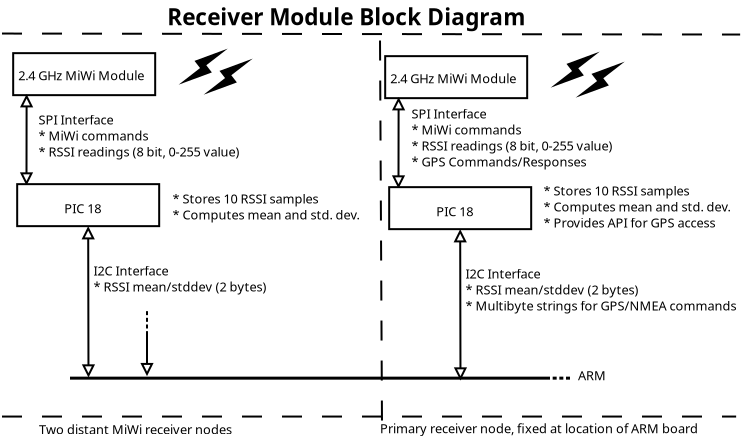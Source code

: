 <?xml version="1.0" encoding="UTF-8"?>
<dia:diagram xmlns:dia="http://www.lysator.liu.se/~alla/dia/">
  <dia:layer name="Background" visible="true" active="true">
    <dia:object type="Standard - Text" version="1" id="O0">
      <dia:attribute name="obj_pos">
        <dia:point val="17.835,7.28"/>
      </dia:attribute>
      <dia:attribute name="obj_bb">
        <dia:rectangle val="17.835,6.23;38.055,7.548"/>
      </dia:attribute>
      <dia:attribute name="text">
        <dia:composite type="text">
          <dia:attribute name="string">
            <dia:string>#Receiver Module Block Diagram#</dia:string>
          </dia:attribute>
          <dia:attribute name="font">
            <dia:font family="sans" style="80" name="Helvetica-Bold"/>
          </dia:attribute>
          <dia:attribute name="height">
            <dia:real val="1.411"/>
          </dia:attribute>
          <dia:attribute name="pos">
            <dia:point val="17.835,7.28"/>
          </dia:attribute>
          <dia:attribute name="color">
            <dia:color val="#000000"/>
          </dia:attribute>
          <dia:attribute name="alignment">
            <dia:enum val="0"/>
          </dia:attribute>
        </dia:composite>
      </dia:attribute>
      <dia:attribute name="valign">
        <dia:enum val="3"/>
      </dia:attribute>
    </dia:object>
    <dia:object type="Standard - Box" version="0" id="O1">
      <dia:attribute name="obj_pos">
        <dia:point val="10.135,8.68"/>
      </dia:attribute>
      <dia:attribute name="obj_bb">
        <dia:rectangle val="10.085,8.63;17.285,10.83"/>
      </dia:attribute>
      <dia:attribute name="elem_corner">
        <dia:point val="10.135,8.68"/>
      </dia:attribute>
      <dia:attribute name="elem_width">
        <dia:real val="7.1"/>
      </dia:attribute>
      <dia:attribute name="elem_height">
        <dia:real val="2.1"/>
      </dia:attribute>
      <dia:attribute name="show_background">
        <dia:boolean val="true"/>
      </dia:attribute>
    </dia:object>
    <dia:object type="Network - WAN Link" version="1" id="O2">
      <dia:attribute name="obj_pos">
        <dia:point val="19.885,10.63"/>
      </dia:attribute>
      <dia:attribute name="obj_bb">
        <dia:rectangle val="19.885,9.08;21.885,10.63"/>
      </dia:attribute>
      <dia:attribute name="conn_endpoints">
        <dia:point val="19.885,10.63"/>
        <dia:point val="21.885,9.08"/>
      </dia:attribute>
      <dia:attribute name="width">
        <dia:real val="1"/>
      </dia:attribute>
      <dia:attribute name="line_color">
        <dia:color val="#000000"/>
      </dia:attribute>
      <dia:attribute name="fill_color">
        <dia:color val="#000000"/>
      </dia:attribute>
    </dia:object>
    <dia:object type="Network - WAN Link" version="1" id="O3">
      <dia:attribute name="obj_pos">
        <dia:point val="18.635,10.13"/>
      </dia:attribute>
      <dia:attribute name="obj_bb">
        <dia:rectangle val="18.635,8.58;20.635,10.13"/>
      </dia:attribute>
      <dia:attribute name="conn_endpoints">
        <dia:point val="18.635,10.13"/>
        <dia:point val="20.635,8.58"/>
      </dia:attribute>
      <dia:attribute name="width">
        <dia:real val="1"/>
      </dia:attribute>
      <dia:attribute name="line_color">
        <dia:color val="#000000"/>
      </dia:attribute>
      <dia:attribute name="fill_color">
        <dia:color val="#000000"/>
      </dia:attribute>
    </dia:object>
    <dia:object type="Standard - Text" version="1" id="O4">
      <dia:attribute name="obj_pos">
        <dia:point val="10.385,10.03"/>
      </dia:attribute>
      <dia:attribute name="obj_bb">
        <dia:rectangle val="10.385,9.435;17.177,10.18"/>
      </dia:attribute>
      <dia:attribute name="text">
        <dia:composite type="text">
          <dia:attribute name="string">
            <dia:string>#2.4 GHz MiWi Module#</dia:string>
          </dia:attribute>
          <dia:attribute name="font">
            <dia:font family="sans" style="0" name="Helvetica"/>
          </dia:attribute>
          <dia:attribute name="height">
            <dia:real val="0.8"/>
          </dia:attribute>
          <dia:attribute name="pos">
            <dia:point val="10.385,10.03"/>
          </dia:attribute>
          <dia:attribute name="color">
            <dia:color val="#000000"/>
          </dia:attribute>
          <dia:attribute name="alignment">
            <dia:enum val="0"/>
          </dia:attribute>
        </dia:composite>
      </dia:attribute>
      <dia:attribute name="valign">
        <dia:enum val="3"/>
      </dia:attribute>
    </dia:object>
    <dia:object type="Standard - Line" version="0" id="O5">
      <dia:attribute name="obj_pos">
        <dia:point val="10.807,10.731"/>
      </dia:attribute>
      <dia:attribute name="obj_bb">
        <dia:rectangle val="10.47,10.681;11.137,15.35"/>
      </dia:attribute>
      <dia:attribute name="conn_endpoints">
        <dia:point val="10.807,10.731"/>
        <dia:point val="10.8,15.3"/>
      </dia:attribute>
      <dia:attribute name="numcp">
        <dia:int val="1"/>
      </dia:attribute>
      <dia:attribute name="start_arrow">
        <dia:enum val="2"/>
      </dia:attribute>
      <dia:attribute name="start_arrow_length">
        <dia:real val="0.5"/>
      </dia:attribute>
      <dia:attribute name="start_arrow_width">
        <dia:real val="0.5"/>
      </dia:attribute>
      <dia:attribute name="end_arrow">
        <dia:enum val="2"/>
      </dia:attribute>
      <dia:attribute name="end_arrow_length">
        <dia:real val="0.5"/>
      </dia:attribute>
      <dia:attribute name="end_arrow_width">
        <dia:real val="0.5"/>
      </dia:attribute>
    </dia:object>
    <dia:object type="Standard - Box" version="0" id="O6">
      <dia:attribute name="obj_pos">
        <dia:point val="10.335,15.23"/>
      </dia:attribute>
      <dia:attribute name="obj_bb">
        <dia:rectangle val="10.285,15.18;17.485,17.38"/>
      </dia:attribute>
      <dia:attribute name="elem_corner">
        <dia:point val="10.335,15.23"/>
      </dia:attribute>
      <dia:attribute name="elem_width">
        <dia:real val="7.1"/>
      </dia:attribute>
      <dia:attribute name="elem_height">
        <dia:real val="2.1"/>
      </dia:attribute>
      <dia:attribute name="show_background">
        <dia:boolean val="true"/>
      </dia:attribute>
    </dia:object>
    <dia:object type="Standard - Text" version="1" id="O7">
      <dia:attribute name="obj_pos">
        <dia:point val="12.685,16.68"/>
      </dia:attribute>
      <dia:attribute name="obj_bb">
        <dia:rectangle val="12.685,16.085;14.725,16.83"/>
      </dia:attribute>
      <dia:attribute name="text">
        <dia:composite type="text">
          <dia:attribute name="string">
            <dia:string>#PIC 18#</dia:string>
          </dia:attribute>
          <dia:attribute name="font">
            <dia:font family="sans" style="0" name="Helvetica"/>
          </dia:attribute>
          <dia:attribute name="height">
            <dia:real val="0.8"/>
          </dia:attribute>
          <dia:attribute name="pos">
            <dia:point val="12.685,16.68"/>
          </dia:attribute>
          <dia:attribute name="color">
            <dia:color val="#000000"/>
          </dia:attribute>
          <dia:attribute name="alignment">
            <dia:enum val="0"/>
          </dia:attribute>
        </dia:composite>
      </dia:attribute>
      <dia:attribute name="valign">
        <dia:enum val="3"/>
      </dia:attribute>
    </dia:object>
    <dia:object type="Standard - Text" version="1" id="O8">
      <dia:attribute name="obj_pos">
        <dia:point val="11.4,12.25"/>
      </dia:attribute>
      <dia:attribute name="obj_bb">
        <dia:rectangle val="11.4,11.655;22.705,14"/>
      </dia:attribute>
      <dia:attribute name="text">
        <dia:composite type="text">
          <dia:attribute name="string">
            <dia:string>#SPI Interface
* MiWi commands
* RSSI readings (8 bit, 0-255 value)#</dia:string>
          </dia:attribute>
          <dia:attribute name="font">
            <dia:font family="sans" style="0" name="Helvetica"/>
          </dia:attribute>
          <dia:attribute name="height">
            <dia:real val="0.8"/>
          </dia:attribute>
          <dia:attribute name="pos">
            <dia:point val="11.4,12.25"/>
          </dia:attribute>
          <dia:attribute name="color">
            <dia:color val="#000000"/>
          </dia:attribute>
          <dia:attribute name="alignment">
            <dia:enum val="0"/>
          </dia:attribute>
        </dia:composite>
      </dia:attribute>
      <dia:attribute name="valign">
        <dia:enum val="3"/>
      </dia:attribute>
    </dia:object>
    <dia:object type="Standard - Text" version="1" id="O9">
      <dia:attribute name="obj_pos">
        <dia:point val="18.1,16.2"/>
      </dia:attribute>
      <dia:attribute name="obj_bb">
        <dia:rectangle val="18.1,15.605;28.233,17.95"/>
      </dia:attribute>
      <dia:attribute name="text">
        <dia:composite type="text">
          <dia:attribute name="string">
            <dia:string>#* Stores 10 RSSI samples
* Computes mean and std. dev.
#</dia:string>
          </dia:attribute>
          <dia:attribute name="font">
            <dia:font family="sans" style="0" name="Helvetica"/>
          </dia:attribute>
          <dia:attribute name="height">
            <dia:real val="0.8"/>
          </dia:attribute>
          <dia:attribute name="pos">
            <dia:point val="18.1,16.2"/>
          </dia:attribute>
          <dia:attribute name="color">
            <dia:color val="#000000"/>
          </dia:attribute>
          <dia:attribute name="alignment">
            <dia:enum val="0"/>
          </dia:attribute>
        </dia:composite>
      </dia:attribute>
      <dia:attribute name="valign">
        <dia:enum val="3"/>
      </dia:attribute>
    </dia:object>
    <dia:object type="Standard - Text" version="1" id="O10">
      <dia:attribute name="obj_pos">
        <dia:point val="14.15,19.8"/>
      </dia:attribute>
      <dia:attribute name="obj_bb">
        <dia:rectangle val="14.15,19.205;23.605,20.75"/>
      </dia:attribute>
      <dia:attribute name="text">
        <dia:composite type="text">
          <dia:attribute name="string">
            <dia:string>#I2C Interface
* RSSI mean/stddev (2 bytes)#</dia:string>
          </dia:attribute>
          <dia:attribute name="font">
            <dia:font family="sans" style="0" name="Helvetica"/>
          </dia:attribute>
          <dia:attribute name="height">
            <dia:real val="0.8"/>
          </dia:attribute>
          <dia:attribute name="pos">
            <dia:point val="14.15,19.8"/>
          </dia:attribute>
          <dia:attribute name="color">
            <dia:color val="#000000"/>
          </dia:attribute>
          <dia:attribute name="alignment">
            <dia:enum val="0"/>
          </dia:attribute>
        </dia:composite>
      </dia:attribute>
      <dia:attribute name="valign">
        <dia:enum val="3"/>
      </dia:attribute>
    </dia:object>
    <dia:object type="Standard - Line" version="0" id="O11">
      <dia:attribute name="obj_pos">
        <dia:point val="13.9,24.9"/>
      </dia:attribute>
      <dia:attribute name="obj_bb">
        <dia:rectangle val="13.555,17.28;14.23,24.95"/>
      </dia:attribute>
      <dia:attribute name="conn_endpoints">
        <dia:point val="13.9,24.9"/>
        <dia:point val="13.885,17.33"/>
      </dia:attribute>
      <dia:attribute name="numcp">
        <dia:int val="1"/>
      </dia:attribute>
      <dia:attribute name="start_arrow">
        <dia:enum val="2"/>
      </dia:attribute>
      <dia:attribute name="start_arrow_length">
        <dia:real val="0.5"/>
      </dia:attribute>
      <dia:attribute name="start_arrow_width">
        <dia:real val="0.5"/>
      </dia:attribute>
      <dia:attribute name="end_arrow">
        <dia:enum val="2"/>
      </dia:attribute>
      <dia:attribute name="end_arrow_length">
        <dia:real val="0.5"/>
      </dia:attribute>
      <dia:attribute name="end_arrow_width">
        <dia:real val="0.5"/>
      </dia:attribute>
      <dia:connections>
        <dia:connection handle="1" to="O6" connection="6"/>
      </dia:connections>
    </dia:object>
    <dia:object type="Standard - Box" version="0" id="O12">
      <dia:attribute name="obj_pos">
        <dia:point val="28.735,8.83"/>
      </dia:attribute>
      <dia:attribute name="obj_bb">
        <dia:rectangle val="28.685,8.78;35.885,10.98"/>
      </dia:attribute>
      <dia:attribute name="elem_corner">
        <dia:point val="28.735,8.83"/>
      </dia:attribute>
      <dia:attribute name="elem_width">
        <dia:real val="7.1"/>
      </dia:attribute>
      <dia:attribute name="elem_height">
        <dia:real val="2.1"/>
      </dia:attribute>
      <dia:attribute name="show_background">
        <dia:boolean val="true"/>
      </dia:attribute>
    </dia:object>
    <dia:object type="Network - WAN Link" version="1" id="O13">
      <dia:attribute name="obj_pos">
        <dia:point val="38.485,10.78"/>
      </dia:attribute>
      <dia:attribute name="obj_bb">
        <dia:rectangle val="38.485,9.23;40.485,10.78"/>
      </dia:attribute>
      <dia:attribute name="conn_endpoints">
        <dia:point val="38.485,10.78"/>
        <dia:point val="40.485,9.23"/>
      </dia:attribute>
      <dia:attribute name="width">
        <dia:real val="1"/>
      </dia:attribute>
      <dia:attribute name="line_color">
        <dia:color val="#000000"/>
      </dia:attribute>
      <dia:attribute name="fill_color">
        <dia:color val="#000000"/>
      </dia:attribute>
    </dia:object>
    <dia:object type="Network - WAN Link" version="1" id="O14">
      <dia:attribute name="obj_pos">
        <dia:point val="37.235,10.28"/>
      </dia:attribute>
      <dia:attribute name="obj_bb">
        <dia:rectangle val="37.235,8.73;39.235,10.28"/>
      </dia:attribute>
      <dia:attribute name="conn_endpoints">
        <dia:point val="37.235,10.28"/>
        <dia:point val="39.235,8.73"/>
      </dia:attribute>
      <dia:attribute name="width">
        <dia:real val="1"/>
      </dia:attribute>
      <dia:attribute name="line_color">
        <dia:color val="#000000"/>
      </dia:attribute>
      <dia:attribute name="fill_color">
        <dia:color val="#000000"/>
      </dia:attribute>
    </dia:object>
    <dia:object type="Standard - Text" version="1" id="O15">
      <dia:attribute name="obj_pos">
        <dia:point val="28.985,10.18"/>
      </dia:attribute>
      <dia:attribute name="obj_bb">
        <dia:rectangle val="28.985,9.585;35.778,10.33"/>
      </dia:attribute>
      <dia:attribute name="text">
        <dia:composite type="text">
          <dia:attribute name="string">
            <dia:string>#2.4 GHz MiWi Module#</dia:string>
          </dia:attribute>
          <dia:attribute name="font">
            <dia:font family="sans" style="0" name="Helvetica"/>
          </dia:attribute>
          <dia:attribute name="height">
            <dia:real val="0.8"/>
          </dia:attribute>
          <dia:attribute name="pos">
            <dia:point val="28.985,10.18"/>
          </dia:attribute>
          <dia:attribute name="color">
            <dia:color val="#000000"/>
          </dia:attribute>
          <dia:attribute name="alignment">
            <dia:enum val="0"/>
          </dia:attribute>
        </dia:composite>
      </dia:attribute>
      <dia:attribute name="valign">
        <dia:enum val="3"/>
      </dia:attribute>
    </dia:object>
    <dia:object type="Standard - Line" version="0" id="O16">
      <dia:attribute name="obj_pos">
        <dia:point val="29.407,10.881"/>
      </dia:attribute>
      <dia:attribute name="obj_bb">
        <dia:rectangle val="29.07,10.831;29.737,15.5"/>
      </dia:attribute>
      <dia:attribute name="conn_endpoints">
        <dia:point val="29.407,10.881"/>
        <dia:point val="29.4,15.45"/>
      </dia:attribute>
      <dia:attribute name="numcp">
        <dia:int val="1"/>
      </dia:attribute>
      <dia:attribute name="start_arrow">
        <dia:enum val="2"/>
      </dia:attribute>
      <dia:attribute name="start_arrow_length">
        <dia:real val="0.5"/>
      </dia:attribute>
      <dia:attribute name="start_arrow_width">
        <dia:real val="0.5"/>
      </dia:attribute>
      <dia:attribute name="end_arrow">
        <dia:enum val="2"/>
      </dia:attribute>
      <dia:attribute name="end_arrow_length">
        <dia:real val="0.5"/>
      </dia:attribute>
      <dia:attribute name="end_arrow_width">
        <dia:real val="0.5"/>
      </dia:attribute>
    </dia:object>
    <dia:object type="Standard - Box" version="0" id="O17">
      <dia:attribute name="obj_pos">
        <dia:point val="28.935,15.38"/>
      </dia:attribute>
      <dia:attribute name="obj_bb">
        <dia:rectangle val="28.885,15.33;36.085,17.53"/>
      </dia:attribute>
      <dia:attribute name="elem_corner">
        <dia:point val="28.935,15.38"/>
      </dia:attribute>
      <dia:attribute name="elem_width">
        <dia:real val="7.1"/>
      </dia:attribute>
      <dia:attribute name="elem_height">
        <dia:real val="2.1"/>
      </dia:attribute>
      <dia:attribute name="show_background">
        <dia:boolean val="true"/>
      </dia:attribute>
    </dia:object>
    <dia:object type="Standard - Text" version="1" id="O18">
      <dia:attribute name="obj_pos">
        <dia:point val="31.285,16.83"/>
      </dia:attribute>
      <dia:attribute name="obj_bb">
        <dia:rectangle val="31.285,16.235;33.325,16.98"/>
      </dia:attribute>
      <dia:attribute name="text">
        <dia:composite type="text">
          <dia:attribute name="string">
            <dia:string>#PIC 18#</dia:string>
          </dia:attribute>
          <dia:attribute name="font">
            <dia:font family="sans" style="0" name="Helvetica"/>
          </dia:attribute>
          <dia:attribute name="height">
            <dia:real val="0.8"/>
          </dia:attribute>
          <dia:attribute name="pos">
            <dia:point val="31.285,16.83"/>
          </dia:attribute>
          <dia:attribute name="color">
            <dia:color val="#000000"/>
          </dia:attribute>
          <dia:attribute name="alignment">
            <dia:enum val="0"/>
          </dia:attribute>
        </dia:composite>
      </dia:attribute>
      <dia:attribute name="valign">
        <dia:enum val="3"/>
      </dia:attribute>
    </dia:object>
    <dia:object type="Standard - Text" version="1" id="O19">
      <dia:attribute name="obj_pos">
        <dia:point val="30.05,11.95"/>
      </dia:attribute>
      <dia:attribute name="obj_bb">
        <dia:rectangle val="30.05,11.336;41.374,14.537"/>
      </dia:attribute>
      <dia:attribute name="text">
        <dia:composite type="text">
          <dia:attribute name="string">
            <dia:string>#SPI Interface
* MiWi commands
* RSSI readings (8 bit, 0-255 value)
* GPS Commands/Responses#</dia:string>
          </dia:attribute>
          <dia:attribute name="font">
            <dia:font family="sans" style="0" name="Helvetica"/>
          </dia:attribute>
          <dia:attribute name="height">
            <dia:real val="0.8"/>
          </dia:attribute>
          <dia:attribute name="pos">
            <dia:point val="30.05,11.95"/>
          </dia:attribute>
          <dia:attribute name="color">
            <dia:color val="#000000"/>
          </dia:attribute>
          <dia:attribute name="alignment">
            <dia:enum val="0"/>
          </dia:attribute>
        </dia:composite>
      </dia:attribute>
      <dia:attribute name="valign">
        <dia:enum val="3"/>
      </dia:attribute>
    </dia:object>
    <dia:object type="Standard - Text" version="1" id="O20">
      <dia:attribute name="obj_pos">
        <dia:point val="36.65,15.8"/>
      </dia:attribute>
      <dia:attribute name="obj_bb">
        <dia:rectangle val="36.65,15.205;46.783,18.35"/>
      </dia:attribute>
      <dia:attribute name="text">
        <dia:composite type="text">
          <dia:attribute name="string">
            <dia:string>#* Stores 10 RSSI samples
* Computes mean and std. dev.
* Provides API for GPS access
#</dia:string>
          </dia:attribute>
          <dia:attribute name="font">
            <dia:font family="sans" style="0" name="Helvetica"/>
          </dia:attribute>
          <dia:attribute name="height">
            <dia:real val="0.8"/>
          </dia:attribute>
          <dia:attribute name="pos">
            <dia:point val="36.65,15.8"/>
          </dia:attribute>
          <dia:attribute name="color">
            <dia:color val="#000000"/>
          </dia:attribute>
          <dia:attribute name="alignment">
            <dia:enum val="0"/>
          </dia:attribute>
        </dia:composite>
      </dia:attribute>
      <dia:attribute name="valign">
        <dia:enum val="3"/>
      </dia:attribute>
    </dia:object>
    <dia:object type="Standard - Text" version="1" id="O21">
      <dia:attribute name="obj_pos">
        <dia:point val="32.75,19.95"/>
      </dia:attribute>
      <dia:attribute name="obj_bb">
        <dia:rectangle val="32.75,19.336;47.049,21.737"/>
      </dia:attribute>
      <dia:attribute name="text">
        <dia:composite type="text">
          <dia:attribute name="string">
            <dia:string>#I2C Interface
* RSSI mean/stddev (2 bytes)
* Multibyte strings for GPS/NMEA commands#</dia:string>
          </dia:attribute>
          <dia:attribute name="font">
            <dia:font family="sans" style="0" name="Helvetica"/>
          </dia:attribute>
          <dia:attribute name="height">
            <dia:real val="0.8"/>
          </dia:attribute>
          <dia:attribute name="pos">
            <dia:point val="32.75,19.95"/>
          </dia:attribute>
          <dia:attribute name="color">
            <dia:color val="#000000"/>
          </dia:attribute>
          <dia:attribute name="alignment">
            <dia:enum val="0"/>
          </dia:attribute>
        </dia:composite>
      </dia:attribute>
      <dia:attribute name="valign">
        <dia:enum val="3"/>
      </dia:attribute>
    </dia:object>
    <dia:object type="Standard - Line" version="0" id="O22">
      <dia:attribute name="obj_pos">
        <dia:point val="32.5,25.05"/>
      </dia:attribute>
      <dia:attribute name="obj_bb">
        <dia:rectangle val="32.156,17.43;32.83,25.1"/>
      </dia:attribute>
      <dia:attribute name="conn_endpoints">
        <dia:point val="32.5,25.05"/>
        <dia:point val="32.485,17.48"/>
      </dia:attribute>
      <dia:attribute name="numcp">
        <dia:int val="1"/>
      </dia:attribute>
      <dia:attribute name="start_arrow">
        <dia:enum val="2"/>
      </dia:attribute>
      <dia:attribute name="start_arrow_length">
        <dia:real val="0.5"/>
      </dia:attribute>
      <dia:attribute name="start_arrow_width">
        <dia:real val="0.5"/>
      </dia:attribute>
      <dia:attribute name="end_arrow">
        <dia:enum val="2"/>
      </dia:attribute>
      <dia:attribute name="end_arrow_length">
        <dia:real val="0.5"/>
      </dia:attribute>
      <dia:attribute name="end_arrow_width">
        <dia:real val="0.5"/>
      </dia:attribute>
      <dia:connections>
        <dia:connection handle="1" to="O17" connection="6"/>
      </dia:connections>
    </dia:object>
    <dia:object type="Standard - Line" version="0" id="O23">
      <dia:attribute name="obj_pos">
        <dia:point val="9.576,7.7"/>
      </dia:attribute>
      <dia:attribute name="obj_bb">
        <dia:rectangle val="9.526,7.65;46.533,7.8"/>
      </dia:attribute>
      <dia:attribute name="conn_endpoints">
        <dia:point val="9.576,7.7"/>
        <dia:point val="46.483,7.75"/>
      </dia:attribute>
      <dia:attribute name="numcp">
        <dia:int val="1"/>
      </dia:attribute>
      <dia:attribute name="line_style">
        <dia:enum val="1"/>
      </dia:attribute>
    </dia:object>
    <dia:object type="Standard - Line" version="0" id="O24">
      <dia:attribute name="obj_pos">
        <dia:point val="28.477,8.05"/>
      </dia:attribute>
      <dia:attribute name="obj_bb">
        <dia:rectangle val="28.426,8.0;28.627,27.3"/>
      </dia:attribute>
      <dia:attribute name="conn_endpoints">
        <dia:point val="28.477,8.05"/>
        <dia:point val="28.576,27.25"/>
      </dia:attribute>
      <dia:attribute name="numcp">
        <dia:int val="1"/>
      </dia:attribute>
      <dia:attribute name="line_style">
        <dia:enum val="1"/>
      </dia:attribute>
    </dia:object>
    <dia:object type="Standard - Line" version="0" id="O25">
      <dia:attribute name="obj_pos">
        <dia:point val="9.576,26.85"/>
      </dia:attribute>
      <dia:attribute name="obj_bb">
        <dia:rectangle val="9.527,26.8;46.333,26.9"/>
      </dia:attribute>
      <dia:attribute name="conn_endpoints">
        <dia:point val="9.576,26.85"/>
        <dia:point val="46.283,26.85"/>
      </dia:attribute>
      <dia:attribute name="numcp">
        <dia:int val="1"/>
      </dia:attribute>
      <dia:attribute name="line_style">
        <dia:enum val="1"/>
      </dia:attribute>
    </dia:object>
    <dia:object type="Standard - Text" version="1" id="O26">
      <dia:attribute name="obj_pos">
        <dia:point val="11.426,27.73"/>
      </dia:attribute>
      <dia:attribute name="obj_bb">
        <dia:rectangle val="11.426,27.135;21.916,27.88"/>
      </dia:attribute>
      <dia:attribute name="text">
        <dia:composite type="text">
          <dia:attribute name="string">
            <dia:string>#Two distant MiWi receiver nodes #</dia:string>
          </dia:attribute>
          <dia:attribute name="font">
            <dia:font family="sans" style="0" name="Helvetica"/>
          </dia:attribute>
          <dia:attribute name="height">
            <dia:real val="0.8"/>
          </dia:attribute>
          <dia:attribute name="pos">
            <dia:point val="11.426,27.73"/>
          </dia:attribute>
          <dia:attribute name="color">
            <dia:color val="#000000"/>
          </dia:attribute>
          <dia:attribute name="alignment">
            <dia:enum val="0"/>
          </dia:attribute>
        </dia:composite>
      </dia:attribute>
      <dia:attribute name="valign">
        <dia:enum val="3"/>
      </dia:attribute>
    </dia:object>
    <dia:object type="Standard - Text" version="1" id="O27">
      <dia:attribute name="obj_pos">
        <dia:point val="28.476,27.68"/>
      </dia:attribute>
      <dia:attribute name="obj_bb">
        <dia:rectangle val="28.476,27.085;45.629,27.83"/>
      </dia:attribute>
      <dia:attribute name="text">
        <dia:composite type="text">
          <dia:attribute name="string">
            <dia:string>#Primary receiver node, fixed at location of ARM board#</dia:string>
          </dia:attribute>
          <dia:attribute name="font">
            <dia:font family="sans" style="0" name="Helvetica"/>
          </dia:attribute>
          <dia:attribute name="height">
            <dia:real val="0.8"/>
          </dia:attribute>
          <dia:attribute name="pos">
            <dia:point val="28.476,27.68"/>
          </dia:attribute>
          <dia:attribute name="color">
            <dia:color val="#000000"/>
          </dia:attribute>
          <dia:attribute name="alignment">
            <dia:enum val="0"/>
          </dia:attribute>
        </dia:composite>
      </dia:attribute>
      <dia:attribute name="valign">
        <dia:enum val="3"/>
      </dia:attribute>
    </dia:object>
    <dia:object type="Standard - Line" version="0" id="O28">
      <dia:attribute name="obj_pos">
        <dia:point val="16.826,24.83"/>
      </dia:attribute>
      <dia:attribute name="obj_bb">
        <dia:rectangle val="16.495,21.53;17.157,24.88"/>
      </dia:attribute>
      <dia:attribute name="conn_endpoints">
        <dia:point val="16.826,24.83"/>
        <dia:point val="16.826,21.58"/>
      </dia:attribute>
      <dia:attribute name="numcp">
        <dia:int val="1"/>
      </dia:attribute>
      <dia:attribute name="start_arrow">
        <dia:enum val="2"/>
      </dia:attribute>
      <dia:attribute name="start_arrow_length">
        <dia:real val="0.5"/>
      </dia:attribute>
      <dia:attribute name="start_arrow_width">
        <dia:real val="0.5"/>
      </dia:attribute>
      <dia:attribute name="end_arrow">
        <dia:enum val="33"/>
      </dia:attribute>
      <dia:attribute name="end_arrow_length">
        <dia:real val="0.5"/>
      </dia:attribute>
      <dia:attribute name="end_arrow_width">
        <dia:real val="0.5"/>
      </dia:attribute>
    </dia:object>
    <dia:object type="Standard - Line" version="0" id="O29">
      <dia:attribute name="obj_pos">
        <dia:point val="12.976,24.93"/>
      </dia:attribute>
      <dia:attribute name="obj_bb">
        <dia:rectangle val="12.901,24.559;38.144,25.301"/>
      </dia:attribute>
      <dia:attribute name="conn_endpoints">
        <dia:point val="12.976,24.93"/>
        <dia:point val="37.976,24.93"/>
      </dia:attribute>
      <dia:attribute name="numcp">
        <dia:int val="1"/>
      </dia:attribute>
      <dia:attribute name="line_width">
        <dia:real val="0.15"/>
      </dia:attribute>
      <dia:attribute name="end_arrow">
        <dia:enum val="33"/>
      </dia:attribute>
      <dia:attribute name="end_arrow_length">
        <dia:real val="0.5"/>
      </dia:attribute>
      <dia:attribute name="end_arrow_width">
        <dia:real val="0.5"/>
      </dia:attribute>
    </dia:object>
    <dia:object type="Standard - Text" version="1" id="O30">
      <dia:attribute name="obj_pos">
        <dia:point val="38.376,25.03"/>
      </dia:attribute>
      <dia:attribute name="obj_bb">
        <dia:rectangle val="38.376,24.435;39.811,25.18"/>
      </dia:attribute>
      <dia:attribute name="text">
        <dia:composite type="text">
          <dia:attribute name="string">
            <dia:string>#ARM#</dia:string>
          </dia:attribute>
          <dia:attribute name="font">
            <dia:font family="sans" style="0" name="Helvetica"/>
          </dia:attribute>
          <dia:attribute name="height">
            <dia:real val="0.8"/>
          </dia:attribute>
          <dia:attribute name="pos">
            <dia:point val="38.376,25.03"/>
          </dia:attribute>
          <dia:attribute name="color">
            <dia:color val="#000000"/>
          </dia:attribute>
          <dia:attribute name="alignment">
            <dia:enum val="0"/>
          </dia:attribute>
        </dia:composite>
      </dia:attribute>
      <dia:attribute name="valign">
        <dia:enum val="3"/>
      </dia:attribute>
    </dia:object>
  </dia:layer>
</dia:diagram>
